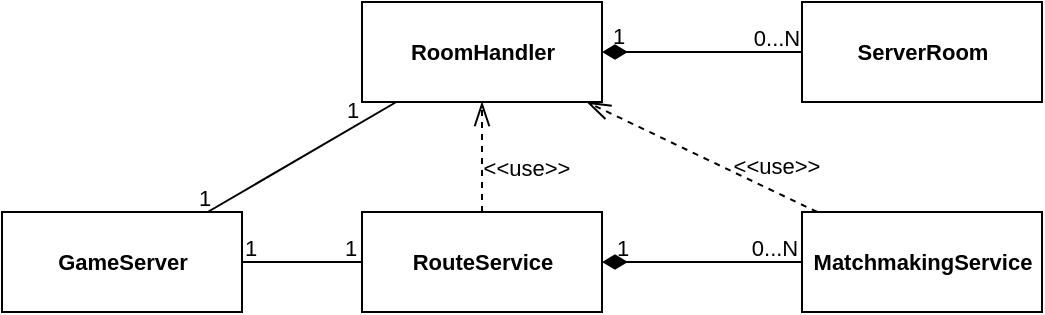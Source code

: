 <mxfile version="13.0.5" type="device" pages="2"><diagram id="ggWkFIttFP3k0YCquZvB" name="architecture"><mxGraphModel dx="599" dy="332" grid="1" gridSize="10" guides="1" tooltips="1" connect="1" arrows="1" fold="1" page="1" pageScale="1" pageWidth="827" pageHeight="1169" math="0" shadow="0"><root><mxCell id="0"/><mxCell id="1" parent="0"/><mxCell id="hVfuFkYI5K-hd_Lhedua-10" style="edgeStyle=none;rounded=0;orthogonalLoop=1;jettySize=auto;html=1;endArrow=none;endFill=0;startArrow=diamondThin;startFill=1;startSize=10;" edge="1" parent="1" source="hVfuFkYI5K-hd_Lhedua-1" target="hVfuFkYI5K-hd_Lhedua-5"><mxGeometry relative="1" as="geometry"/></mxCell><mxCell id="LNTiuDUB1eDf4OFS-0oL-1" value="1" style="edgeLabel;html=1;align=center;verticalAlign=middle;resizable=0;points=[];labelBackgroundColor=none;" vertex="1" connectable="0" parent="hVfuFkYI5K-hd_Lhedua-10"><mxGeometry x="-0.697" y="3" relative="1" as="geometry"><mxPoint x="-7" y="-5" as="offset"/></mxGeometry></mxCell><mxCell id="LNTiuDUB1eDf4OFS-0oL-2" value="0...N" style="edgeLabel;html=1;align=center;verticalAlign=middle;resizable=0;points=[];labelBackgroundColor=none;" vertex="1" connectable="0" parent="hVfuFkYI5K-hd_Lhedua-10"><mxGeometry x="0.779" relative="1" as="geometry"><mxPoint x="-2" y="-7" as="offset"/></mxGeometry></mxCell><mxCell id="hVfuFkYI5K-hd_Lhedua-1" value="RoomHandler" style="html=1;fontSize=11;fontStyle=1" vertex="1" parent="1"><mxGeometry x="430" y="640" width="120" height="50" as="geometry"/></mxCell><mxCell id="hVfuFkYI5K-hd_Lhedua-12" style="edgeStyle=none;rounded=0;orthogonalLoop=1;jettySize=auto;html=1;endArrow=openThin;endFill=0;dashed=1;startSize=9;endSize=10;" edge="1" parent="1" source="hVfuFkYI5K-hd_Lhedua-2" target="hVfuFkYI5K-hd_Lhedua-1"><mxGeometry relative="1" as="geometry"/></mxCell><mxCell id="hVfuFkYI5K-hd_Lhedua-14" value="&amp;lt;&amp;lt;use&amp;gt;&amp;gt;" style="edgeLabel;html=1;align=center;verticalAlign=middle;resizable=0;points=[];labelBackgroundColor=none;" vertex="1" connectable="0" parent="hVfuFkYI5K-hd_Lhedua-12"><mxGeometry x="-0.162" relative="1" as="geometry"><mxPoint x="27.45" as="offset"/></mxGeometry></mxCell><mxCell id="hVfuFkYI5K-hd_Lhedua-2" value="MatchmakingService" style="html=1;fontSize=11;fontStyle=1" vertex="1" parent="1"><mxGeometry x="650" y="745" width="120" height="50" as="geometry"/></mxCell><mxCell id="hVfuFkYI5K-hd_Lhedua-9" style="edgeStyle=none;rounded=0;orthogonalLoop=1;jettySize=auto;html=1;endArrow=none;endFill=0;startArrow=diamondThin;startFill=1;startSize=10;" edge="1" parent="1" source="hVfuFkYI5K-hd_Lhedua-3" target="hVfuFkYI5K-hd_Lhedua-2"><mxGeometry relative="1" as="geometry"/></mxCell><mxCell id="LNTiuDUB1eDf4OFS-0oL-3" value="1" style="edgeLabel;html=1;align=center;verticalAlign=middle;resizable=0;points=[];labelBackgroundColor=none;" vertex="1" connectable="0" parent="hVfuFkYI5K-hd_Lhedua-9"><mxGeometry x="-0.642" y="1" relative="1" as="geometry"><mxPoint x="-8" y="-6" as="offset"/></mxGeometry></mxCell><mxCell id="LNTiuDUB1eDf4OFS-0oL-4" value="0...N" style="edgeLabel;html=1;align=center;verticalAlign=middle;resizable=0;points=[];labelBackgroundColor=none;" vertex="1" connectable="0" parent="hVfuFkYI5K-hd_Lhedua-9"><mxGeometry x="0.806" y="-2" relative="1" as="geometry"><mxPoint x="-5" y="-9" as="offset"/></mxGeometry></mxCell><mxCell id="hVfuFkYI5K-hd_Lhedua-11" style="edgeStyle=none;rounded=0;orthogonalLoop=1;jettySize=auto;html=1;endArrow=openThin;endFill=0;dashed=1;startSize=9;endSize=10;" edge="1" parent="1" source="hVfuFkYI5K-hd_Lhedua-3" target="hVfuFkYI5K-hd_Lhedua-1"><mxGeometry relative="1" as="geometry"/></mxCell><mxCell id="hVfuFkYI5K-hd_Lhedua-13" value="&amp;lt;&amp;lt;use&amp;gt;&amp;gt;" style="edgeLabel;html=1;align=center;verticalAlign=middle;resizable=0;points=[];labelBackgroundColor=none;" vertex="1" connectable="0" parent="hVfuFkYI5K-hd_Lhedua-11"><mxGeometry x="-0.354" y="-1" relative="1" as="geometry"><mxPoint x="21" y="-4" as="offset"/></mxGeometry></mxCell><mxCell id="hVfuFkYI5K-hd_Lhedua-3" value="RouteService" style="html=1;fontSize=11;fontStyle=1" vertex="1" parent="1"><mxGeometry x="430" y="745" width="120" height="50" as="geometry"/></mxCell><mxCell id="hVfuFkYI5K-hd_Lhedua-7" style="rounded=0;orthogonalLoop=1;jettySize=auto;html=1;endArrow=none;endFill=0;" edge="1" parent="1" source="hVfuFkYI5K-hd_Lhedua-4" target="hVfuFkYI5K-hd_Lhedua-1"><mxGeometry relative="1" as="geometry"/></mxCell><mxCell id="hVfuFkYI5K-hd_Lhedua-16" value="1" style="edgeLabel;html=1;align=center;verticalAlign=middle;resizable=0;points=[];labelBackgroundColor=none;" vertex="1" connectable="0" parent="hVfuFkYI5K-hd_Lhedua-7"><mxGeometry x="-0.678" y="1" relative="1" as="geometry"><mxPoint x="-16.47" y="2" as="offset"/></mxGeometry></mxCell><mxCell id="hVfuFkYI5K-hd_Lhedua-17" value="1" style="edgeLabel;html=1;align=center;verticalAlign=middle;resizable=0;points=[];labelBackgroundColor=none;" vertex="1" connectable="0" parent="hVfuFkYI5K-hd_Lhedua-7"><mxGeometry x="0.689" y="1" relative="1" as="geometry"><mxPoint x="-7.01" y="-4" as="offset"/></mxGeometry></mxCell><mxCell id="hVfuFkYI5K-hd_Lhedua-8" style="edgeStyle=none;rounded=0;orthogonalLoop=1;jettySize=auto;html=1;endArrow=none;endFill=0;" edge="1" parent="1" source="hVfuFkYI5K-hd_Lhedua-4" target="hVfuFkYI5K-hd_Lhedua-3"><mxGeometry relative="1" as="geometry"/></mxCell><mxCell id="hVfuFkYI5K-hd_Lhedua-20" value="1" style="edgeLabel;html=1;align=center;verticalAlign=middle;resizable=0;points=[];labelBackgroundColor=none;" vertex="1" connectable="0" parent="hVfuFkYI5K-hd_Lhedua-8"><mxGeometry x="-0.617" relative="1" as="geometry"><mxPoint x="-7.39" y="-7" as="offset"/></mxGeometry></mxCell><mxCell id="hVfuFkYI5K-hd_Lhedua-21" value="1" style="edgeLabel;html=1;align=center;verticalAlign=middle;resizable=0;points=[];labelBackgroundColor=none;" vertex="1" connectable="0" parent="hVfuFkYI5K-hd_Lhedua-8"><mxGeometry x="0.8" relative="1" as="geometry"><mxPoint y="-7" as="offset"/></mxGeometry></mxCell><mxCell id="hVfuFkYI5K-hd_Lhedua-4" value="GameServer" style="html=1;fontSize=11;fontStyle=1" vertex="1" parent="1"><mxGeometry x="250" y="745" width="120" height="50" as="geometry"/></mxCell><mxCell id="hVfuFkYI5K-hd_Lhedua-5" value="ServerRoom" style="html=1;fontSize=11;fontStyle=1" vertex="1" parent="1"><mxGeometry x="650" y="640" width="120" height="50" as="geometry"/></mxCell></root></mxGraphModel></diagram><diagram id="GXotS_xC3NyZoGBGB6s5" name="design"><mxGraphModel dx="2067" dy="1858" grid="1" gridSize="10" guides="1" tooltips="1" connect="1" arrows="1" fold="1" page="1" pageScale="1" pageWidth="827" pageHeight="1169" math="0" shadow="0"><root><mxCell id="px9jCa-oGdd7PAt1rOFm-0"/><mxCell id="px9jCa-oGdd7PAt1rOFm-1" parent="px9jCa-oGdd7PAt1rOFm-0"/><mxCell id="px9jCa-oGdd7PAt1rOFm-46" value="Client" style="swimlane;fontStyle=1;align=center;verticalAlign=top;childLayout=stackLayout;horizontal=1;startSize=26;horizontalStack=0;resizeParent=1;resizeParentMax=0;resizeLast=0;collapsible=1;marginBottom=0;labelBackgroundColor=none;" parent="px9jCa-oGdd7PAt1rOFm-1" vertex="1"><mxGeometry x="667.89" y="146.0" width="97" height="74" as="geometry"/></mxCell><mxCell id="px9jCa-oGdd7PAt1rOFm-47" value="+ clientId: String" style="text;strokeColor=none;fillColor=none;align=left;verticalAlign=middle;spacingLeft=5;spacingRight=4;overflow=hidden;rotatable=0;points=[[0,0.5],[1,0.5]];portConstraint=eastwest;spacing=2;fontSize=10;" parent="px9jCa-oGdd7PAt1rOFm-46" vertex="1"><mxGeometry y="26" width="97" height="20" as="geometry"/></mxCell><mxCell id="px9jCa-oGdd7PAt1rOFm-48" value="" style="line;strokeWidth=1;fillColor=none;align=left;verticalAlign=middle;spacingTop=-1;spacingLeft=3;spacingRight=3;rotatable=0;labelPosition=right;points=[];portConstraint=eastwest;" parent="px9jCa-oGdd7PAt1rOFm-46" vertex="1"><mxGeometry y="46" width="97" height="8" as="geometry"/></mxCell><mxCell id="px9jCa-oGdd7PAt1rOFm-49" value="+ send(msg)" style="text;strokeColor=none;fillColor=none;align=left;verticalAlign=top;spacingLeft=4;spacingRight=4;overflow=hidden;rotatable=0;points=[[0,0.5],[1,0.5]];portConstraint=eastwest;fontSize=10;" parent="px9jCa-oGdd7PAt1rOFm-46" vertex="1"><mxGeometry y="54" width="97" height="20" as="geometry"/></mxCell><mxCell id="N-1T2QZrihPFVDu4DGSP-5" style="rounded=0;orthogonalLoop=1;jettySize=auto;html=1;startSize=9;endArrow=none;endFill=0;endSize=10;fontSize=10;edgeStyle=orthogonalEdgeStyle;" parent="px9jCa-oGdd7PAt1rOFm-1" source="px9jCa-oGdd7PAt1rOFm-2" target="TbEqIi68qh9XwO49o0xm-0" edge="1"><mxGeometry relative="1" as="geometry"><mxPoint x="350" y="330" as="targetPoint"/><Array as="points"><mxPoint x="235" y="297"/></Array></mxGeometry></mxCell><mxCell id="N-1T2QZrihPFVDu4DGSP-8" value="1" style="edgeLabel;html=1;align=center;verticalAlign=middle;resizable=0;points=[];fontSize=10;labelBackgroundColor=none;" parent="N-1T2QZrihPFVDu4DGSP-5" vertex="1" connectable="0"><mxGeometry x="-0.96" y="-1" relative="1" as="geometry"><mxPoint x="6" y="3.29" as="offset"/></mxGeometry></mxCell><mxCell id="N-1T2QZrihPFVDu4DGSP-9" value="1" style="edgeLabel;html=1;align=center;verticalAlign=middle;resizable=0;points=[];fontSize=10;labelBackgroundColor=none;" parent="N-1T2QZrihPFVDu4DGSP-5" vertex="1" connectable="0"><mxGeometry x="0.954" y="1" relative="1" as="geometry"><mxPoint y="-7.03" as="offset"/></mxGeometry></mxCell><mxCell id="px9jCa-oGdd7PAt1rOFm-2" value="ServerActor" style="html=1;fontSize=11;fontStyle=1" parent="px9jCa-oGdd7PAt1rOFm-1" vertex="1"><mxGeometry x="180" y="116" width="110" height="50" as="geometry"/></mxCell><mxCell id="px9jCa-oGdd7PAt1rOFm-3" style="rounded=0;orthogonalLoop=1;jettySize=auto;html=1;endArrow=none;endFill=0;fontSize=11;startArrow=none;startFill=0;strokeWidth=1;endSize=6;startSize=10;edgeStyle=orthogonalEdgeStyle;" parent="px9jCa-oGdd7PAt1rOFm-1" source="px9jCa-oGdd7PAt1rOFm-2" target="px9jCa-oGdd7PAt1rOFm-50" edge="1"><mxGeometry relative="1" as="geometry"><mxPoint x="356" y="126.72" as="sourcePoint"/><mxPoint x="302" y="100.001" as="targetPoint"/><Array as="points"><mxPoint x="235" y="-10"/></Array></mxGeometry></mxCell><mxCell id="px9jCa-oGdd7PAt1rOFm-4" value="1" style="edgeLabel;html=1;align=center;verticalAlign=middle;resizable=0;points=[];labelBackgroundColor=none;" parent="px9jCa-oGdd7PAt1rOFm-3" vertex="1" connectable="0"><mxGeometry x="-0.906" y="1" relative="1" as="geometry"><mxPoint x="6.0" y="4.59" as="offset"/></mxGeometry></mxCell><mxCell id="px9jCa-oGdd7PAt1rOFm-5" value="1" style="edgeLabel;html=1;align=center;verticalAlign=middle;resizable=0;points=[];labelBackgroundColor=none;" parent="px9jCa-oGdd7PAt1rOFm-3" vertex="1" connectable="0"><mxGeometry x="0.685" y="1" relative="1" as="geometry"><mxPoint x="30.2" y="9.0" as="offset"/></mxGeometry></mxCell><mxCell id="px9jCa-oGdd7PAt1rOFm-6" style="rounded=0;orthogonalLoop=1;jettySize=auto;html=1;dashed=1;startArrow=none;startFill=0;startSize=10;endArrow=openThin;endFill=0;endSize=10;strokeWidth=1;fontSize=11;" parent="px9jCa-oGdd7PAt1rOFm-1" source="px9jCa-oGdd7PAt1rOFm-32" target="px9jCa-oGdd7PAt1rOFm-50" edge="1"><mxGeometry relative="1" as="geometry"><mxPoint x="461" y="210" as="sourcePoint"/><mxPoint x="461" y="150" as="targetPoint"/></mxGeometry></mxCell><mxCell id="px9jCa-oGdd7PAt1rOFm-7" value="&amp;lt;&amp;lt;use&amp;gt;&amp;gt;" style="text;html=1;align=center;verticalAlign=middle;resizable=0;points=[];labelBackgroundColor=none;fontSize=11;" parent="px9jCa-oGdd7PAt1rOFm-6" vertex="1" connectable="0"><mxGeometry x="0.269" y="-1" relative="1" as="geometry"><mxPoint x="24" y="9.14" as="offset"/></mxGeometry></mxCell><mxCell id="px9jCa-oGdd7PAt1rOFm-8" style="rounded=0;orthogonalLoop=1;jettySize=auto;html=1;endArrow=none;endFill=0;fontSize=11;startArrow=none;startFill=0;strokeWidth=1;endSize=6;startSize=10;" parent="px9jCa-oGdd7PAt1rOFm-1" source="px9jCa-oGdd7PAt1rOFm-2" target="px9jCa-oGdd7PAt1rOFm-32" edge="1"><mxGeometry relative="1" as="geometry"><mxPoint x="276" y="196.72" as="sourcePoint"/><mxPoint x="334.51" y="192.72" as="targetPoint"/></mxGeometry></mxCell><mxCell id="px9jCa-oGdd7PAt1rOFm-9" value="1" style="edgeLabel;html=1;align=center;verticalAlign=middle;resizable=0;points=[];labelBackgroundColor=none;" parent="px9jCa-oGdd7PAt1rOFm-8" vertex="1" connectable="0"><mxGeometry x="-0.838" y="1" relative="1" as="geometry"><mxPoint x="-1" y="-7.14" as="offset"/></mxGeometry></mxCell><mxCell id="px9jCa-oGdd7PAt1rOFm-10" value="1" style="edgeLabel;html=1;align=center;verticalAlign=middle;resizable=0;points=[];labelBackgroundColor=none;" parent="px9jCa-oGdd7PAt1rOFm-8" vertex="1" connectable="0"><mxGeometry x="0.687" relative="1" as="geometry"><mxPoint x="6.47" y="-8.43" as="offset"/></mxGeometry></mxCell><mxCell id="px9jCa-oGdd7PAt1rOFm-11" style="rounded=0;orthogonalLoop=1;jettySize=auto;html=1;endArrow=none;endFill=0;fontSize=11;startArrow=diamondThin;startFill=1;strokeWidth=1;endSize=6;startSize=10;exitX=1;exitY=0.5;exitDx=0;exitDy=0;" parent="px9jCa-oGdd7PAt1rOFm-1" source="px9jCa-oGdd7PAt1rOFm-51" target="px9jCa-oGdd7PAt1rOFm-18" edge="1"><mxGeometry relative="1" as="geometry"><mxPoint x="720" y="125" as="sourcePoint"/><mxPoint x="694" y="300" as="targetPoint"/></mxGeometry></mxCell><mxCell id="px9jCa-oGdd7PAt1rOFm-12" value="1" style="text;html=1;align=center;verticalAlign=middle;resizable=0;points=[];labelBackgroundColor=none;fontSize=11;" parent="px9jCa-oGdd7PAt1rOFm-11" vertex="1" connectable="0"><mxGeometry x="-0.86" relative="1" as="geometry"><mxPoint x="5.06" y="-8.59" as="offset"/></mxGeometry></mxCell><mxCell id="px9jCa-oGdd7PAt1rOFm-14" value="0...N" style="text;html=1;align=center;verticalAlign=middle;resizable=0;points=[];" parent="px9jCa-oGdd7PAt1rOFm-11" vertex="1" connectable="0"><mxGeometry x="0.689" y="1" relative="1" as="geometry"><mxPoint y="-9" as="offset"/></mxGeometry></mxCell><mxCell id="px9jCa-oGdd7PAt1rOFm-15" style="edgeStyle=none;rounded=0;orthogonalLoop=1;jettySize=auto;html=1;startArrow=none;startFill=0;startSize=12;endArrow=none;endFill=0;endSize=11;strokeWidth=1;fontSize=11;" parent="px9jCa-oGdd7PAt1rOFm-1" source="px9jCa-oGdd7PAt1rOFm-18" target="px9jCa-oGdd7PAt1rOFm-36" edge="1"><mxGeometry relative="1" as="geometry"><mxPoint x="539.39" y="270" as="targetPoint"/><Array as="points"/></mxGeometry></mxCell><mxCell id="px9jCa-oGdd7PAt1rOFm-16" value="1" style="edgeLabel;html=1;align=center;verticalAlign=middle;resizable=0;points=[];labelBackgroundColor=none;" parent="px9jCa-oGdd7PAt1rOFm-15" vertex="1" connectable="0"><mxGeometry x="-0.679" relative="1" as="geometry"><mxPoint x="-7" y="-2.6" as="offset"/></mxGeometry></mxCell><mxCell id="px9jCa-oGdd7PAt1rOFm-17" value="1" style="edgeLabel;html=1;align=center;verticalAlign=middle;resizable=0;points=[];labelBackgroundColor=none;" parent="px9jCa-oGdd7PAt1rOFm-15" vertex="1" connectable="0"><mxGeometry x="0.802" relative="1" as="geometry"><mxPoint x="-7.1" y="-4" as="offset"/></mxGeometry></mxCell><mxCell id="px9jCa-oGdd7PAt1rOFm-18" value="RoomActor" style="html=1;fontSize=11;fontStyle=1" parent="px9jCa-oGdd7PAt1rOFm-1" vertex="1"><mxGeometry x="661.39" y="-63" width="110" height="50" as="geometry"/></mxCell><mxCell id="px9jCa-oGdd7PAt1rOFm-20" style="edgeStyle=none;rounded=0;orthogonalLoop=1;jettySize=auto;html=1;startArrow=none;startFill=0;startSize=12;endArrow=none;endFill=0;endSize=10;strokeColor=#000000;" parent="px9jCa-oGdd7PAt1rOFm-1" source="px9jCa-oGdd7PAt1rOFm-57" target="px9jCa-oGdd7PAt1rOFm-2" edge="1"><mxGeometry relative="1" as="geometry"><mxPoint x="215" y="206.72" as="sourcePoint"/></mxGeometry></mxCell><mxCell id="TbEqIi68qh9XwO49o0xm-14" value="1" style="edgeLabel;html=1;align=center;verticalAlign=middle;resizable=0;points=[];labelBackgroundColor=none;" parent="px9jCa-oGdd7PAt1rOFm-20" vertex="1" connectable="0"><mxGeometry x="-0.705" relative="1" as="geometry"><mxPoint x="-3" y="-7" as="offset"/></mxGeometry></mxCell><mxCell id="TbEqIi68qh9XwO49o0xm-15" value="1" style="edgeLabel;html=1;align=center;verticalAlign=middle;resizable=0;points=[];labelBackgroundColor=none;" parent="px9jCa-oGdd7PAt1rOFm-20" vertex="1" connectable="0"><mxGeometry x="0.765" y="-3" relative="1" as="geometry"><mxPoint x="-2" y="-10" as="offset"/></mxGeometry></mxCell><mxCell id="px9jCa-oGdd7PAt1rOFm-26" style="edgeStyle=none;rounded=0;orthogonalLoop=1;jettySize=auto;html=1;endArrow=diamondThin;endFill=1;endSize=10;strokeWidth=1;startSize=10;" parent="px9jCa-oGdd7PAt1rOFm-1" source="px9jCa-oGdd7PAt1rOFm-46" target="px9jCa-oGdd7PAt1rOFm-36" edge="1"><mxGeometry relative="1" as="geometry"><mxPoint x="589.885" y="390" as="sourcePoint"/><mxPoint x="539.39" y="320" as="targetPoint"/></mxGeometry></mxCell><mxCell id="px9jCa-oGdd7PAt1rOFm-68" value="1" style="edgeLabel;html=1;align=center;verticalAlign=middle;resizable=0;points=[];labelBackgroundColor=none;" parent="px9jCa-oGdd7PAt1rOFm-26" vertex="1" connectable="0"><mxGeometry x="-0.697" y="-1" relative="1" as="geometry"><mxPoint x="8.04" y="-35.38" as="offset"/></mxGeometry></mxCell><mxCell id="TbEqIi68qh9XwO49o0xm-7" style="rounded=0;orthogonalLoop=1;jettySize=auto;html=1;dashed=1;endArrow=open;endFill=0;endSize=10;" parent="px9jCa-oGdd7PAt1rOFm-1" source="px9jCa-oGdd7PAt1rOFm-32" target="TbEqIi68qh9XwO49o0xm-0" edge="1"><mxGeometry relative="1" as="geometry"/></mxCell><mxCell id="TbEqIi68qh9XwO49o0xm-8" value="&amp;lt;&amp;lt;use&amp;gt;&amp;gt;" style="edgeLabel;html=1;align=center;verticalAlign=middle;resizable=0;points=[];" parent="TbEqIi68qh9XwO49o0xm-7" vertex="1" connectable="0"><mxGeometry x="-0.24" y="1" relative="1" as="geometry"><mxPoint x="25" y="3.24" as="offset"/></mxGeometry></mxCell><mxCell id="px9jCa-oGdd7PAt1rOFm-69" value="0...N" style="text;html=1;align=center;verticalAlign=middle;resizable=0;points=[];" parent="px9jCa-oGdd7PAt1rOFm-1" vertex="1" connectable="0"><mxGeometry x="732.004" y="146" as="geometry"><mxPoint x="-1" y="-8" as="offset"/></mxGeometry></mxCell><mxCell id="TbEqIi68qh9XwO49o0xm-10" style="rounded=0;orthogonalLoop=1;jettySize=auto;html=1;endArrow=none;endFill=0;fontSize=11;startArrow=diamondThin;startFill=1;strokeWidth=1;endSize=6;startSize=10;" parent="px9jCa-oGdd7PAt1rOFm-1" source="TbEqIi68qh9XwO49o0xm-0" target="TbEqIi68qh9XwO49o0xm-9" edge="1"><mxGeometry relative="1" as="geometry"><mxPoint x="590" y="515.76" as="sourcePoint"/><mxPoint x="659.39" y="515.76" as="targetPoint"/></mxGeometry></mxCell><mxCell id="TbEqIi68qh9XwO49o0xm-11" value="1" style="text;html=1;align=center;verticalAlign=middle;resizable=0;points=[];labelBackgroundColor=none;fontSize=11;" parent="TbEqIi68qh9XwO49o0xm-10" vertex="1" connectable="0"><mxGeometry x="-0.86" relative="1" as="geometry"><mxPoint x="3.553e-15" y="-11" as="offset"/></mxGeometry></mxCell><mxCell id="TbEqIi68qh9XwO49o0xm-12" value="0...N" style="text;html=1;align=center;verticalAlign=middle;resizable=0;points=[];" parent="TbEqIi68qh9XwO49o0xm-10" vertex="1" connectable="0"><mxGeometry x="0.689" y="1" relative="1" as="geometry"><mxPoint x="-5.25" y="-10.23" as="offset"/></mxGeometry></mxCell><mxCell id="N-1T2QZrihPFVDu4DGSP-1" style="edgeStyle=orthogonalEdgeStyle;rounded=0;orthogonalLoop=1;jettySize=auto;html=1;endArrow=diamondThin;endFill=1;startSize=9;endSize=10;" parent="px9jCa-oGdd7PAt1rOFm-1" source="px9jCa-oGdd7PAt1rOFm-46" target="TbEqIi68qh9XwO49o0xm-9" edge="1"><mxGeometry relative="1" as="geometry"><Array as="points"/></mxGeometry></mxCell><mxCell id="N-1T2QZrihPFVDu4DGSP-2" value="0...N" style="edgeLabel;html=1;align=center;verticalAlign=middle;resizable=0;points=[];labelBackgroundColor=none;" parent="N-1T2QZrihPFVDu4DGSP-1" vertex="1" connectable="0"><mxGeometry x="-0.665" relative="1" as="geometry"><mxPoint x="15.11" y="-1" as="offset"/></mxGeometry></mxCell><mxCell id="N-1T2QZrihPFVDu4DGSP-3" value="1" style="edgeLabel;html=1;align=center;verticalAlign=middle;resizable=0;points=[];labelBackgroundColor=none;" parent="N-1T2QZrihPFVDu4DGSP-1" vertex="1" connectable="0"><mxGeometry x="0.613" relative="1" as="geometry"><mxPoint x="7.61" y="4" as="offset"/></mxGeometry></mxCell><mxCell id="px9jCa-oGdd7PAt1rOFm-50" value="RoomHandler" style="swimlane;fontStyle=1;align=center;verticalAlign=top;childLayout=stackLayout;horizontal=1;startSize=26;horizontalStack=0;resizeParent=1;resizeParentMax=0;resizeLast=0;collapsible=1;marginBottom=0;labelBackgroundColor=#ffffff;fillColor=#ffffff;" parent="px9jCa-oGdd7PAt1rOFm-1" vertex="1"><mxGeometry x="345" y="-100" width="210" height="170" as="geometry"/></mxCell><mxCell id="px9jCa-oGdd7PAt1rOFm-54" value="+ getAvailableRooms()" style="text;strokeColor=none;fillColor=none;align=left;verticalAlign=top;spacingLeft=4;spacingRight=4;overflow=hidden;rotatable=0;points=[[0,0.5],[1,0.5]];portConstraint=eastwest;fontSize=10;" parent="px9jCa-oGdd7PAt1rOFm-50" vertex="1"><mxGeometry y="26" width="210" height="24" as="geometry"/></mxCell><mxCell id="px9jCa-oGdd7PAt1rOFm-51" value="+ removeRoom(roomId)" style="text;strokeColor=none;fillColor=none;align=left;verticalAlign=top;spacingLeft=4;spacingRight=4;overflow=hidden;rotatable=0;points=[[0,0.5],[1,0.5]];portConstraint=eastwest;fontSize=10;labelBackgroundColor=none;" parent="px9jCa-oGdd7PAt1rOFm-50" vertex="1"><mxGeometry y="50" width="210" height="24" as="geometry"/></mxCell><mxCell id="px9jCa-oGdd7PAt1rOFm-52" value="+ createRoom(roomType: String)&#10;" style="text;strokeColor=none;fillColor=none;align=left;verticalAlign=top;spacingLeft=4;spacingRight=4;overflow=hidden;rotatable=0;points=[[0,0.5],[1,0.5]];portConstraint=eastwest;fontSize=10;" parent="px9jCa-oGdd7PAt1rOFm-50" vertex="1"><mxGeometry y="74" width="210" height="24" as="geometry"/></mxCell><mxCell id="px9jCa-oGdd7PAt1rOFm-53" value="+ defineRoomType(roomType, roomFactory)&#10;" style="text;strokeColor=none;fillColor=none;align=left;verticalAlign=top;spacingLeft=4;spacingRight=4;overflow=hidden;rotatable=0;points=[[0,0.5],[1,0.5]];portConstraint=eastwest;fontSize=10;" parent="px9jCa-oGdd7PAt1rOFm-50" vertex="1"><mxGeometry y="98" width="210" height="24" as="geometry"/></mxCell><mxCell id="px9jCa-oGdd7PAt1rOFm-55" value="+ getRoomsByType(roomType)" style="text;strokeColor=none;fillColor=none;align=left;verticalAlign=top;spacingLeft=4;spacingRight=4;overflow=hidden;rotatable=0;points=[[0,0.5],[1,0.5]];portConstraint=eastwest;fontSize=10;" parent="px9jCa-oGdd7PAt1rOFm-50" vertex="1"><mxGeometry y="122" width="210" height="24" as="geometry"/></mxCell><mxCell id="px9jCa-oGdd7PAt1rOFm-56" value="+ handleClientConnection(roomId)" style="text;strokeColor=none;fillColor=none;align=left;verticalAlign=top;spacingLeft=4;spacingRight=4;overflow=hidden;rotatable=0;points=[[0,0.5],[1,0.5]];portConstraint=eastwest;fontSize=10;" parent="px9jCa-oGdd7PAt1rOFm-50" vertex="1"><mxGeometry y="146" width="210" height="24" as="geometry"/></mxCell><mxCell id="px9jCa-oGdd7PAt1rOFm-32" value="RouteService" style="swimlane;fontStyle=1;align=center;verticalAlign=top;childLayout=stackLayout;horizontal=1;startSize=26;horizontalStack=0;resizeParent=1;resizeParentMax=0;resizeLast=0;collapsible=1;marginBottom=0;labelBackgroundColor=none;" parent="px9jCa-oGdd7PAt1rOFm-1" vertex="1"><mxGeometry x="372" y="104" width="160" height="74" as="geometry"/></mxCell><mxCell id="px9jCa-oGdd7PAt1rOFm-33" value="+ route" style="text;strokeColor=none;fillColor=none;align=left;verticalAlign=middle;spacingLeft=5;spacingRight=4;overflow=hidden;rotatable=0;points=[[0,0.5],[1,0.5]];portConstraint=eastwest;spacing=2;fontSize=10;" parent="px9jCa-oGdd7PAt1rOFm-32" vertex="1"><mxGeometry y="26" width="160" height="20" as="geometry"/></mxCell><mxCell id="px9jCa-oGdd7PAt1rOFm-34" value="" style="line;strokeWidth=1;fillColor=none;align=left;verticalAlign=middle;spacingTop=-1;spacingLeft=3;spacingRight=3;rotatable=0;labelPosition=right;points=[];portConstraint=eastwest;" parent="px9jCa-oGdd7PAt1rOFm-32" vertex="1"><mxGeometry y="46" width="160" height="8" as="geometry"/></mxCell><mxCell id="px9jCa-oGdd7PAt1rOFm-35" value="+ addRouteForRoomType(type)" style="text;strokeColor=none;fillColor=none;align=left;verticalAlign=middle;spacingLeft=4;spacingRight=4;overflow=hidden;rotatable=0;points=[[0,0.5],[1,0.5]];portConstraint=eastwest;fontSize=10;" parent="px9jCa-oGdd7PAt1rOFm-32" vertex="1"><mxGeometry y="54" width="160" height="20" as="geometry"/></mxCell><mxCell id="px9jCa-oGdd7PAt1rOFm-57" value="GameServer" style="swimlane;fontStyle=1;align=center;verticalAlign=top;childLayout=stackLayout;horizontal=1;startSize=26;horizontalStack=0;resizeParent=1;resizeParentMax=0;resizeLast=0;collapsible=1;marginBottom=0;labelBackgroundColor=none;" parent="px9jCa-oGdd7PAt1rOFm-1" vertex="1"><mxGeometry x="-180" y="31" width="310" height="220" as="geometry"/></mxCell><mxCell id="px9jCa-oGdd7PAt1rOFm-58" value="+ host: string" style="text;strokeColor=none;fillColor=none;align=left;verticalAlign=middle;spacingLeft=5;spacingRight=4;overflow=hidden;rotatable=0;points=[[0,0.5],[1,0.5]];portConstraint=eastwest;spacing=2;fontSize=10;" parent="px9jCa-oGdd7PAt1rOFm-57" vertex="1"><mxGeometry y="26" width="310" height="20" as="geometry"/></mxCell><mxCell id="px9jCa-oGdd7PAt1rOFm-59" value="+ port: int" style="text;strokeColor=none;fillColor=none;align=left;verticalAlign=middle;spacingLeft=5;spacingRight=4;overflow=hidden;rotatable=0;points=[[0,0.5],[1,0.5]];portConstraint=eastwest;spacing=2;fontSize=10;" parent="px9jCa-oGdd7PAt1rOFm-57" vertex="1"><mxGeometry y="46" width="310" height="20" as="geometry"/></mxCell><mxCell id="px9jCa-oGdd7PAt1rOFm-60" value="" style="line;strokeWidth=1;fillColor=none;align=left;verticalAlign=middle;spacingTop=-1;spacingLeft=3;spacingRight=3;rotatable=0;labelPosition=right;points=[];portConstraint=eastwest;" parent="px9jCa-oGdd7PAt1rOFm-57" vertex="1"><mxGeometry y="66" width="310" height="8" as="geometry"/></mxCell><mxCell id="px9jCa-oGdd7PAt1rOFm-61" value="+ start()" style="text;strokeColor=none;fillColor=none;align=left;verticalAlign=top;spacingLeft=4;spacingRight=4;overflow=hidden;rotatable=0;points=[[0,0.5],[1,0.5]];portConstraint=eastwest;fontSize=10;" parent="px9jCa-oGdd7PAt1rOFm-57" vertex="1"><mxGeometry y="74" width="310" height="20" as="geometry"/></mxCell><mxCell id="px9jCa-oGdd7PAt1rOFm-62" value="+ stop()" style="text;strokeColor=none;fillColor=none;align=left;verticalAlign=top;spacingLeft=4;spacingRight=4;overflow=hidden;rotatable=0;points=[[0,0.5],[1,0.5]];portConstraint=eastwest;fontSize=10;" parent="px9jCa-oGdd7PAt1rOFm-57" vertex="1"><mxGeometry y="94" width="310" height="20" as="geometry"/></mxCell><mxCell id="px9jCa-oGdd7PAt1rOFm-70" value="+ terminate()" style="text;strokeColor=none;fillColor=none;align=left;verticalAlign=top;spacingLeft=4;spacingRight=4;overflow=hidden;rotatable=0;points=[[0,0.5],[1,0.5]];portConstraint=eastwest;fontSize=10;" parent="px9jCa-oGdd7PAt1rOFm-57" vertex="1"><mxGeometry y="114" width="310" height="20" as="geometry"/></mxCell><mxCell id="px9jCa-oGdd7PAt1rOFm-63" value="+ onStart(callback)" style="text;strokeColor=none;fillColor=none;align=left;verticalAlign=top;spacingLeft=4;spacingRight=4;overflow=hidden;rotatable=0;points=[[0,0.5],[1,0.5]];portConstraint=eastwest;fontSize=10;" parent="px9jCa-oGdd7PAt1rOFm-57" vertex="1"><mxGeometry y="134" width="310" height="20" as="geometry"/></mxCell><mxCell id="px9jCa-oGdd7PAt1rOFm-64" value="+ onStop(callback)" style="text;strokeColor=none;fillColor=none;align=left;verticalAlign=top;spacingLeft=4;spacingRight=4;overflow=hidden;rotatable=0;points=[[0,0.5],[1,0.5]];portConstraint=eastwest;fontSize=10;" parent="px9jCa-oGdd7PAt1rOFm-57" vertex="1"><mxGeometry y="154" width="310" height="20" as="geometry"/></mxCell><mxCell id="px9jCa-oGdd7PAt1rOFm-65" value="+ defineRoomType(name, roomFactory)" style="text;strokeColor=none;fillColor=none;align=left;verticalAlign=top;spacingLeft=4;spacingRight=4;overflow=hidden;rotatable=0;points=[[0,0.5],[1,0.5]];portConstraint=eastwest;fontSize=10;" parent="px9jCa-oGdd7PAt1rOFm-57" vertex="1"><mxGeometry y="174" width="310" height="20" as="geometry"/></mxCell><mxCell id="N-1T2QZrihPFVDu4DGSP-4" value="+ defineRoomWithMatchmaking(name, roomFactory,matchmaker)" style="text;strokeColor=none;fillColor=none;align=left;verticalAlign=top;spacingLeft=4;spacingRight=4;overflow=hidden;rotatable=0;points=[[0,0.5],[1,0.5]];portConstraint=eastwest;fontSize=10;" parent="px9jCa-oGdd7PAt1rOFm-57" vertex="1"><mxGeometry y="194" width="310" height="26" as="geometry"/></mxCell><mxCell id="px9jCa-oGdd7PAt1rOFm-36" value="ServerRoom" style="swimlane;fontStyle=3;align=center;verticalAlign=middle;childLayout=stackLayout;horizontal=1;startSize=50;horizontalStack=0;resizeParent=1;resizeParentMax=0;resizeLast=0;collapsible=1;marginBottom=0;labelBackgroundColor=#ffffff;fillColor=#ffffff;" parent="px9jCa-oGdd7PAt1rOFm-1" vertex="1"><mxGeometry x="661.39" y="40" width="110" height="50" as="geometry"/></mxCell><mxCell id="TbEqIi68qh9XwO49o0xm-0" value="MatchmakingHandler" style="swimlane;fontStyle=1;align=center;verticalAlign=top;childLayout=stackLayout;horizontal=1;startSize=26;horizontalStack=0;resizeParent=1;resizeParentMax=0;resizeLast=0;collapsible=1;marginBottom=0;labelBackgroundColor=#ffffff;fillColor=#ffffff;" parent="px9jCa-oGdd7PAt1rOFm-1" vertex="1"><mxGeometry x="345" y="260" width="214" height="74" as="geometry"/></mxCell><mxCell id="TbEqIi68qh9XwO49o0xm-1" value="+ defineMatchmaker(roomType, matchmaker)" style="text;strokeColor=none;fillColor=none;align=left;verticalAlign=top;spacingLeft=4;spacingRight=4;overflow=hidden;rotatable=0;points=[[0,0.5],[1,0.5]];portConstraint=eastwest;fontSize=10;labelBackgroundColor=none;" parent="TbEqIi68qh9XwO49o0xm-0" vertex="1"><mxGeometry y="26" width="214" height="24" as="geometry"/></mxCell><mxCell id="TbEqIi68qh9XwO49o0xm-6" value="+ handleClientConnection(roomType)" style="text;strokeColor=none;fillColor=none;align=left;verticalAlign=top;spacingLeft=4;spacingRight=4;overflow=hidden;rotatable=0;points=[[0,0.5],[1,0.5]];portConstraint=eastwest;fontSize=10;" parent="TbEqIi68qh9XwO49o0xm-0" vertex="1"><mxGeometry y="50" width="214" height="24" as="geometry"/></mxCell><mxCell id="TbEqIi68qh9XwO49o0xm-9" value="MatchmakingService" style="swimlane;fontStyle=1;align=center;verticalAlign=middle;childLayout=stackLayout;horizontal=1;startSize=50;horizontalStack=0;resizeParent=1;resizeParentMax=0;resizeLast=0;collapsible=1;marginBottom=0;labelBackgroundColor=#ffffff;fillColor=#ffffff;" parent="px9jCa-oGdd7PAt1rOFm-1" vertex="1"><mxGeometry x="646.89" y="272" width="139" height="50" as="geometry"/></mxCell></root></mxGraphModel></diagram></mxfile>